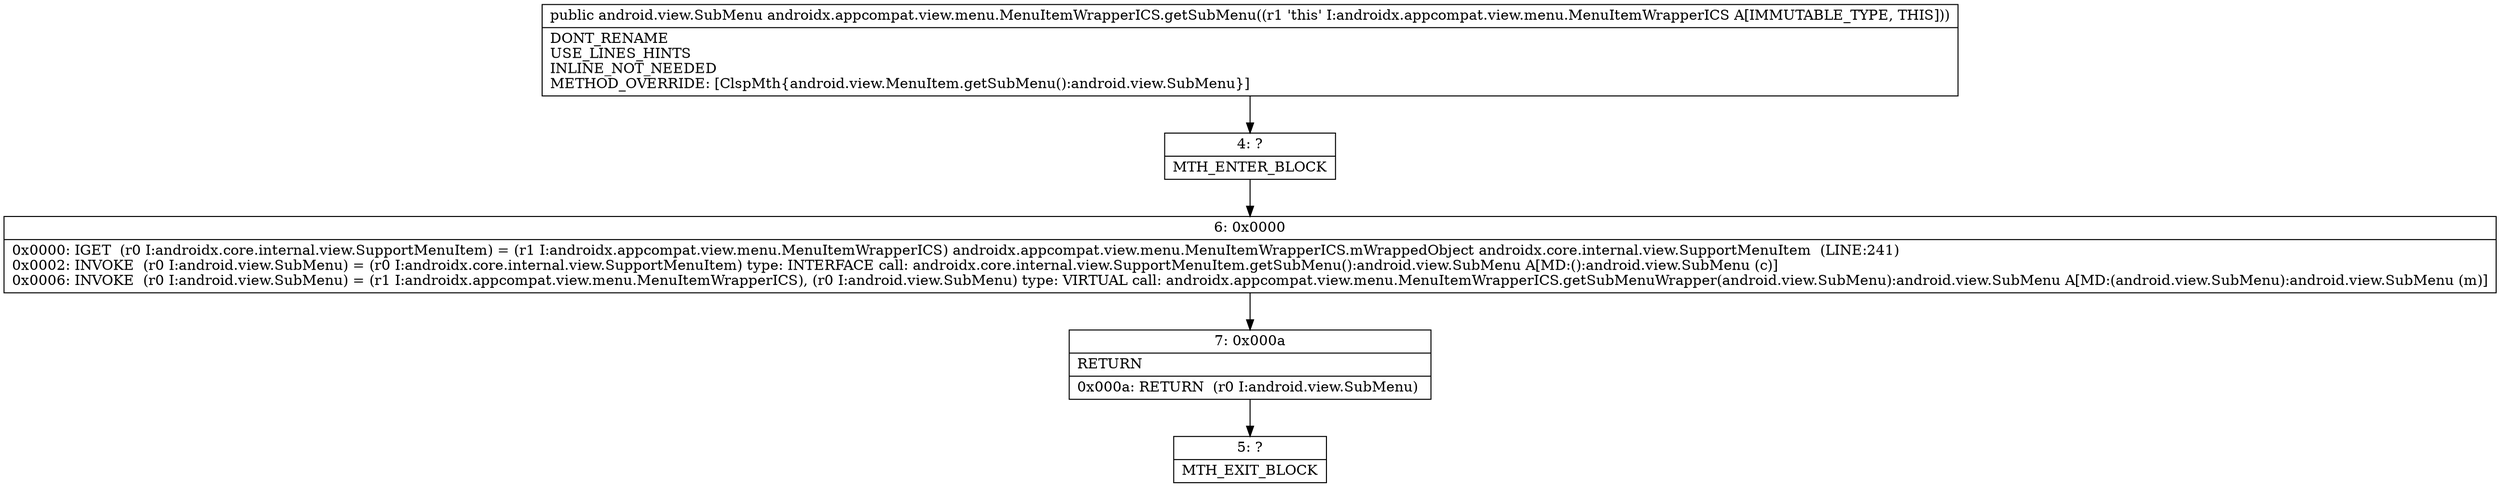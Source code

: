 digraph "CFG forandroidx.appcompat.view.menu.MenuItemWrapperICS.getSubMenu()Landroid\/view\/SubMenu;" {
Node_4 [shape=record,label="{4\:\ ?|MTH_ENTER_BLOCK\l}"];
Node_6 [shape=record,label="{6\:\ 0x0000|0x0000: IGET  (r0 I:androidx.core.internal.view.SupportMenuItem) = (r1 I:androidx.appcompat.view.menu.MenuItemWrapperICS) androidx.appcompat.view.menu.MenuItemWrapperICS.mWrappedObject androidx.core.internal.view.SupportMenuItem  (LINE:241)\l0x0002: INVOKE  (r0 I:android.view.SubMenu) = (r0 I:androidx.core.internal.view.SupportMenuItem) type: INTERFACE call: androidx.core.internal.view.SupportMenuItem.getSubMenu():android.view.SubMenu A[MD:():android.view.SubMenu (c)]\l0x0006: INVOKE  (r0 I:android.view.SubMenu) = (r1 I:androidx.appcompat.view.menu.MenuItemWrapperICS), (r0 I:android.view.SubMenu) type: VIRTUAL call: androidx.appcompat.view.menu.MenuItemWrapperICS.getSubMenuWrapper(android.view.SubMenu):android.view.SubMenu A[MD:(android.view.SubMenu):android.view.SubMenu (m)]\l}"];
Node_7 [shape=record,label="{7\:\ 0x000a|RETURN\l|0x000a: RETURN  (r0 I:android.view.SubMenu) \l}"];
Node_5 [shape=record,label="{5\:\ ?|MTH_EXIT_BLOCK\l}"];
MethodNode[shape=record,label="{public android.view.SubMenu androidx.appcompat.view.menu.MenuItemWrapperICS.getSubMenu((r1 'this' I:androidx.appcompat.view.menu.MenuItemWrapperICS A[IMMUTABLE_TYPE, THIS]))  | DONT_RENAME\lUSE_LINES_HINTS\lINLINE_NOT_NEEDED\lMETHOD_OVERRIDE: [ClspMth\{android.view.MenuItem.getSubMenu():android.view.SubMenu\}]\l}"];
MethodNode -> Node_4;Node_4 -> Node_6;
Node_6 -> Node_7;
Node_7 -> Node_5;
}

